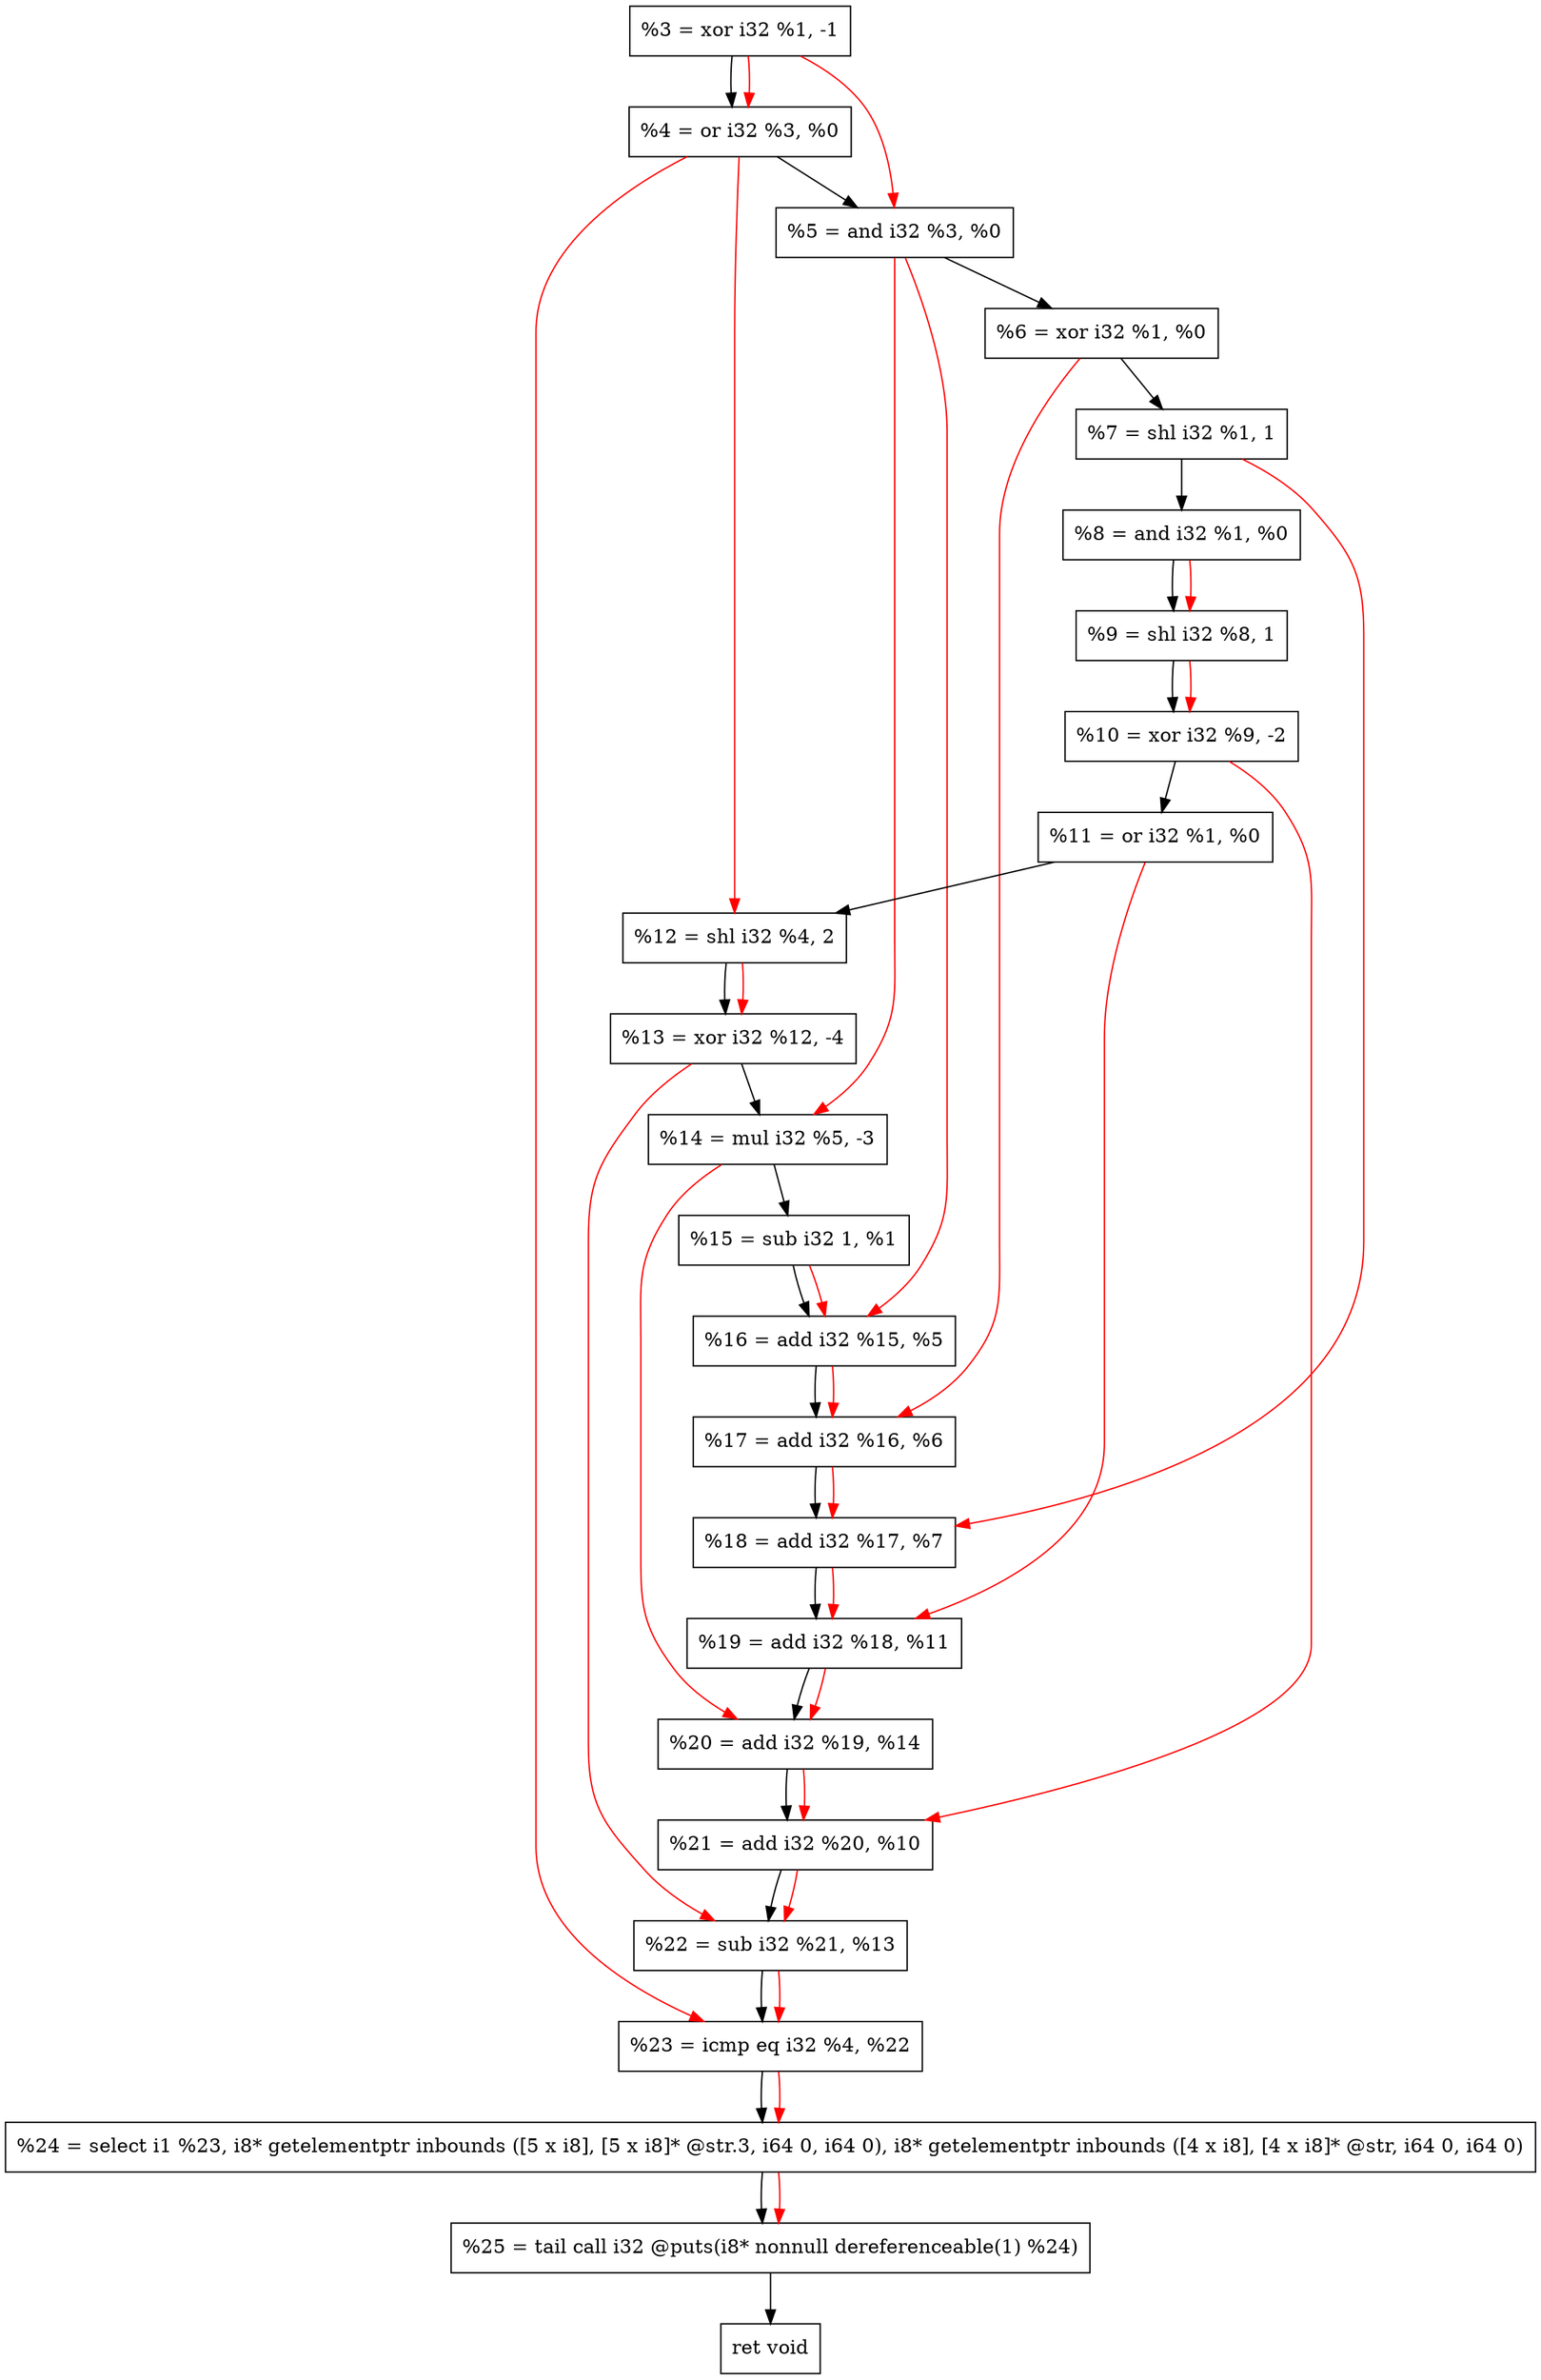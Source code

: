 digraph "DFG for'crackme' function" {
	Node0xbd0af0[shape=record, label="  %3 = xor i32 %1, -1"];
	Node0xbd0b60[shape=record, label="  %4 = or i32 %3, %0"];
	Node0xbd0c20[shape=record, label="  %5 = and i32 %3, %0"];
	Node0xbd0c90[shape=record, label="  %6 = xor i32 %1, %0"];
	Node0xbd0d00[shape=record, label="  %7 = shl i32 %1, 1"];
	Node0xbd0d70[shape=record, label="  %8 = and i32 %1, %0"];
	Node0xbd0de0[shape=record, label="  %9 = shl i32 %8, 1"];
	Node0xbd0e80[shape=record, label="  %10 = xor i32 %9, -2"];
	Node0xbd0ef0[shape=record, label="  %11 = or i32 %1, %0"];
	Node0xbd0f90[shape=record, label="  %12 = shl i32 %4, 2"];
	Node0xbd1030[shape=record, label="  %13 = xor i32 %12, -4"];
	Node0xbd10d0[shape=record, label="  %14 = mul i32 %5, -3"];
	Node0xbd1140[shape=record, label="  %15 = sub i32 1, %1"];
	Node0xbd11b0[shape=record, label="  %16 = add i32 %15, %5"];
	Node0xbd1220[shape=record, label="  %17 = add i32 %16, %6"];
	Node0xbd1290[shape=record, label="  %18 = add i32 %17, %7"];
	Node0xbd1300[shape=record, label="  %19 = add i32 %18, %11"];
	Node0xbd1370[shape=record, label="  %20 = add i32 %19, %14"];
	Node0xbd13e0[shape=record, label="  %21 = add i32 %20, %10"];
	Node0xbd1450[shape=record, label="  %22 = sub i32 %21, %13"];
	Node0xbd14c0[shape=record, label="  %23 = icmp eq i32 %4, %22"];
	Node0xb71268[shape=record, label="  %24 = select i1 %23, i8* getelementptr inbounds ([5 x i8], [5 x i8]* @str.3, i64 0, i64 0), i8* getelementptr inbounds ([4 x i8], [4 x i8]* @str, i64 0, i64 0)"];
	Node0xbd1960[shape=record, label="  %25 = tail call i32 @puts(i8* nonnull dereferenceable(1) %24)"];
	Node0xbd19b0[shape=record, label="  ret void"];
	Node0xbd0af0 -> Node0xbd0b60;
	Node0xbd0b60 -> Node0xbd0c20;
	Node0xbd0c20 -> Node0xbd0c90;
	Node0xbd0c90 -> Node0xbd0d00;
	Node0xbd0d00 -> Node0xbd0d70;
	Node0xbd0d70 -> Node0xbd0de0;
	Node0xbd0de0 -> Node0xbd0e80;
	Node0xbd0e80 -> Node0xbd0ef0;
	Node0xbd0ef0 -> Node0xbd0f90;
	Node0xbd0f90 -> Node0xbd1030;
	Node0xbd1030 -> Node0xbd10d0;
	Node0xbd10d0 -> Node0xbd1140;
	Node0xbd1140 -> Node0xbd11b0;
	Node0xbd11b0 -> Node0xbd1220;
	Node0xbd1220 -> Node0xbd1290;
	Node0xbd1290 -> Node0xbd1300;
	Node0xbd1300 -> Node0xbd1370;
	Node0xbd1370 -> Node0xbd13e0;
	Node0xbd13e0 -> Node0xbd1450;
	Node0xbd1450 -> Node0xbd14c0;
	Node0xbd14c0 -> Node0xb71268;
	Node0xb71268 -> Node0xbd1960;
	Node0xbd1960 -> Node0xbd19b0;
edge [color=red]
	Node0xbd0af0 -> Node0xbd0b60;
	Node0xbd0af0 -> Node0xbd0c20;
	Node0xbd0d70 -> Node0xbd0de0;
	Node0xbd0de0 -> Node0xbd0e80;
	Node0xbd0b60 -> Node0xbd0f90;
	Node0xbd0f90 -> Node0xbd1030;
	Node0xbd0c20 -> Node0xbd10d0;
	Node0xbd1140 -> Node0xbd11b0;
	Node0xbd0c20 -> Node0xbd11b0;
	Node0xbd11b0 -> Node0xbd1220;
	Node0xbd0c90 -> Node0xbd1220;
	Node0xbd1220 -> Node0xbd1290;
	Node0xbd0d00 -> Node0xbd1290;
	Node0xbd1290 -> Node0xbd1300;
	Node0xbd0ef0 -> Node0xbd1300;
	Node0xbd1300 -> Node0xbd1370;
	Node0xbd10d0 -> Node0xbd1370;
	Node0xbd1370 -> Node0xbd13e0;
	Node0xbd0e80 -> Node0xbd13e0;
	Node0xbd13e0 -> Node0xbd1450;
	Node0xbd1030 -> Node0xbd1450;
	Node0xbd0b60 -> Node0xbd14c0;
	Node0xbd1450 -> Node0xbd14c0;
	Node0xbd14c0 -> Node0xb71268;
	Node0xb71268 -> Node0xbd1960;
}
